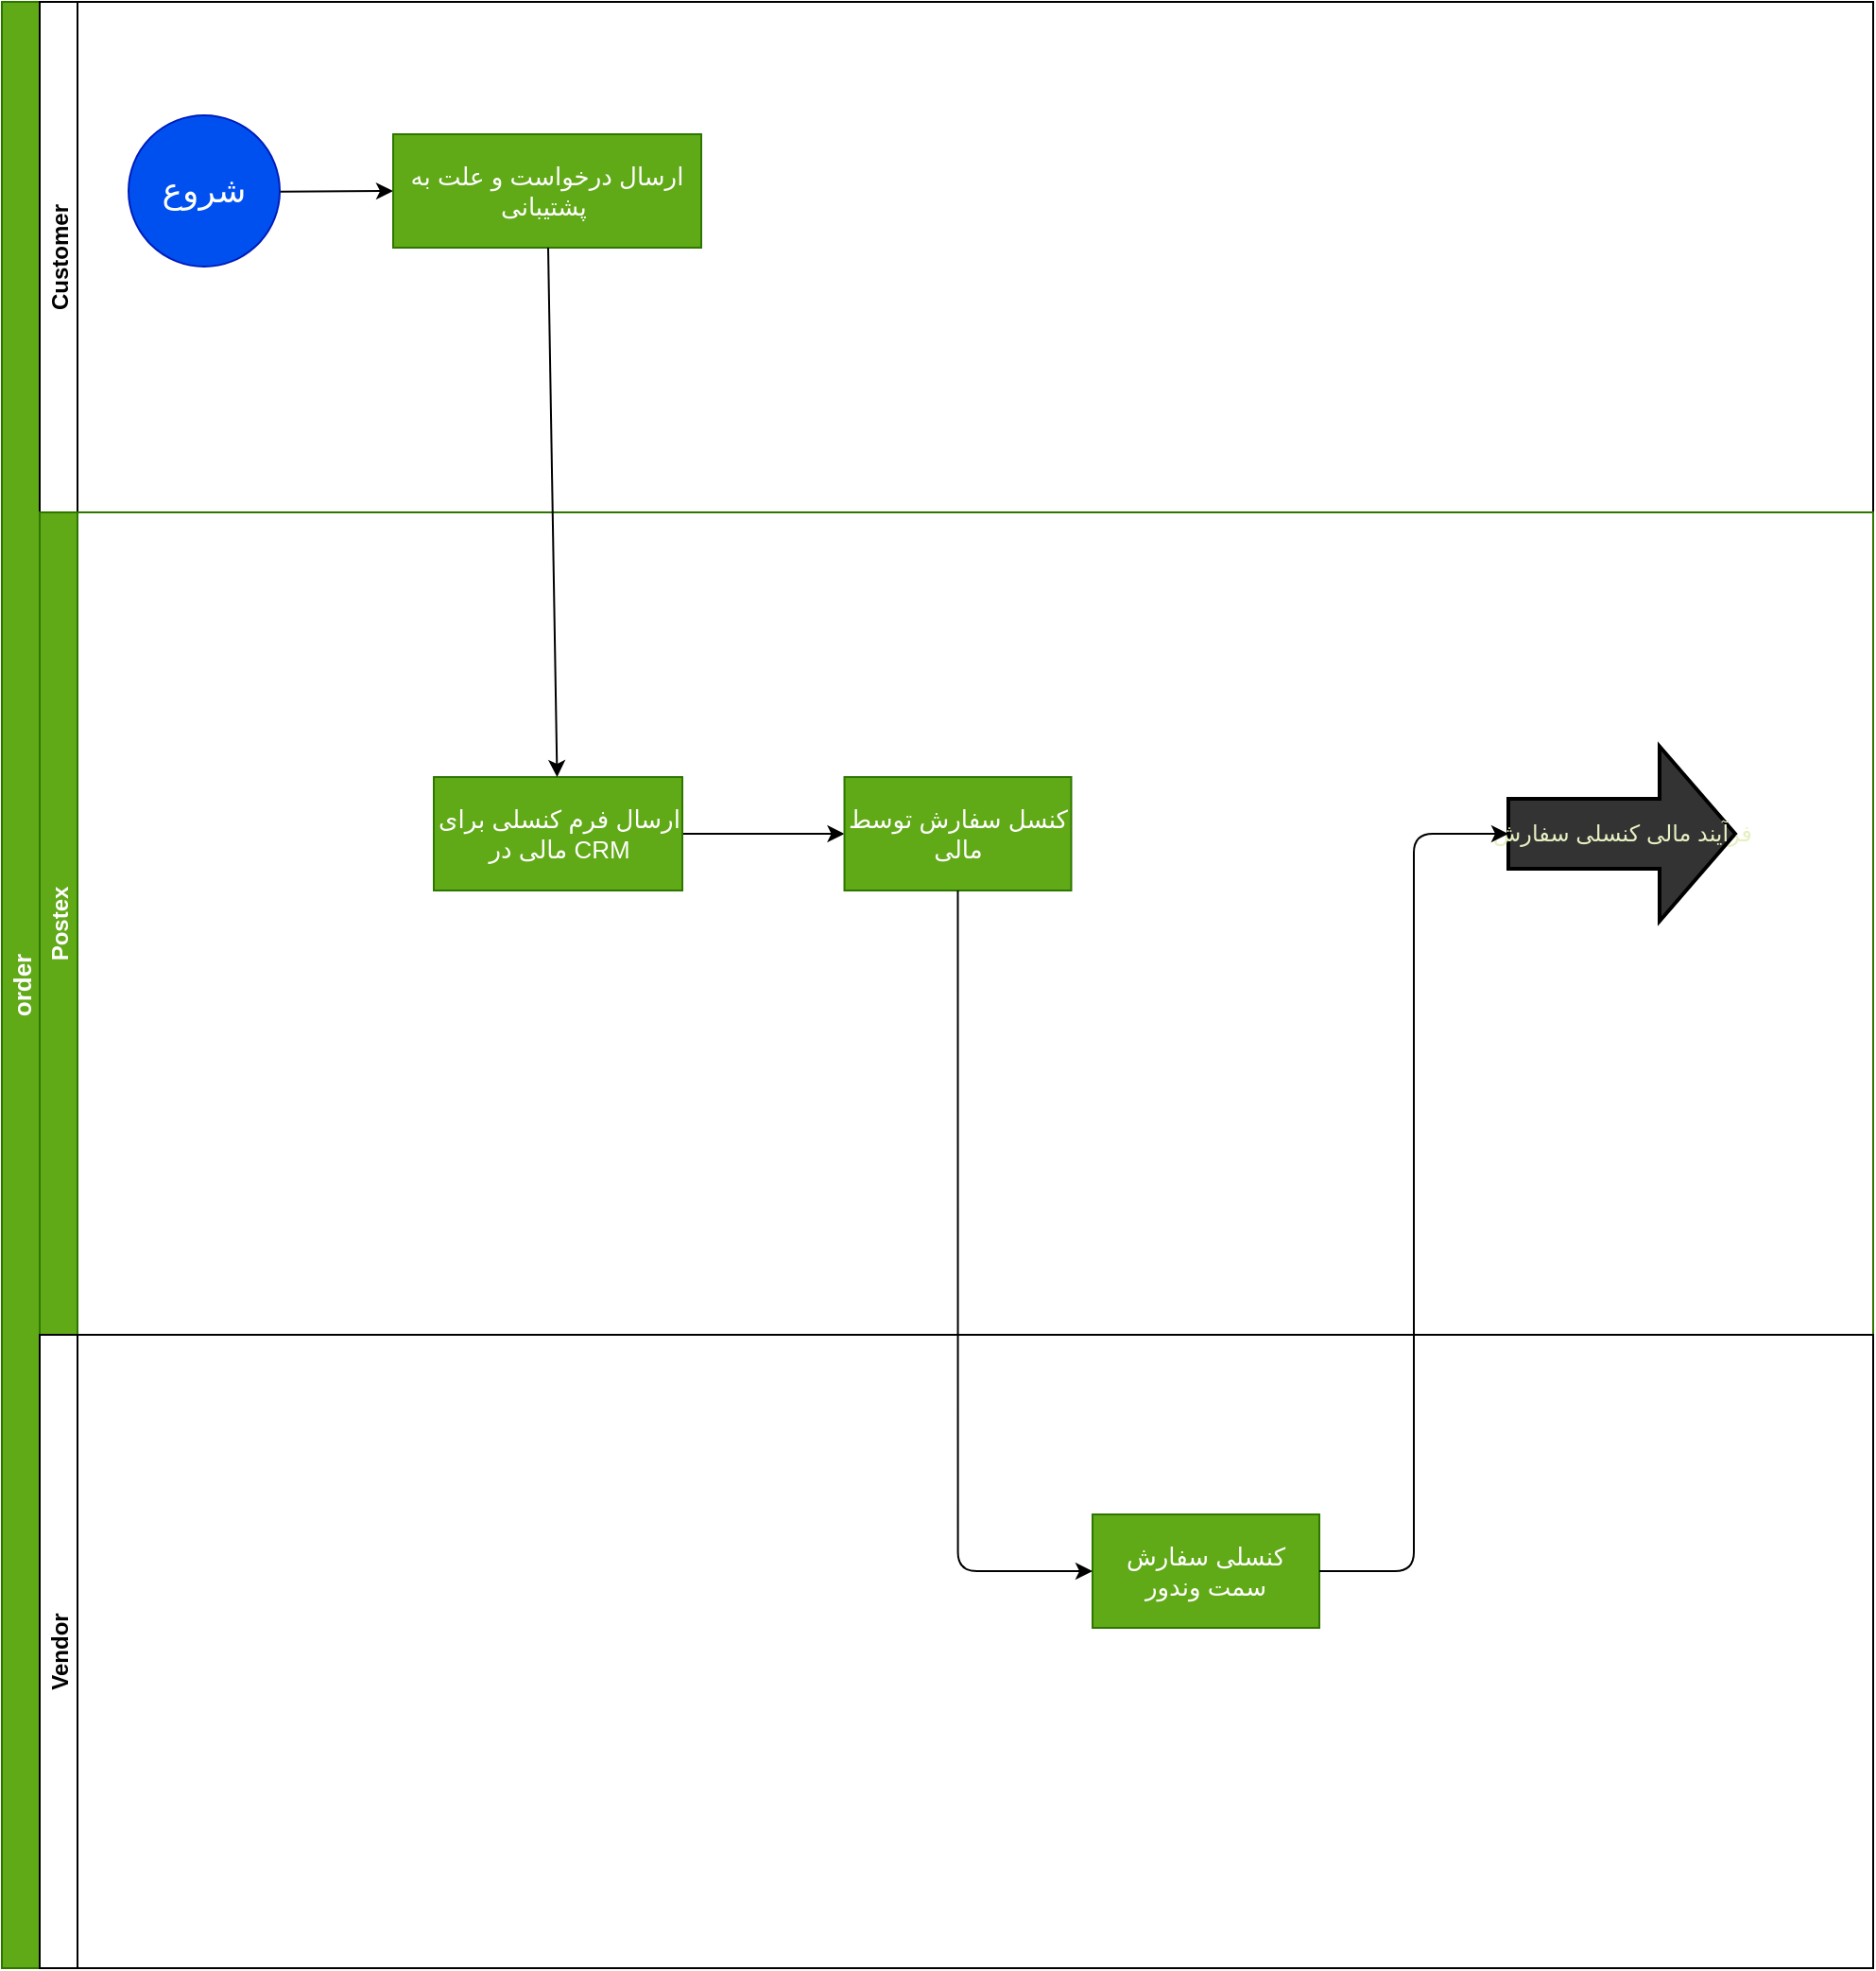 <mxfile>
    <diagram id="h7SpRwS4_h1bRK7UTGT9" name="Page-1">
        <mxGraphModel dx="3280" dy="1895" grid="1" gridSize="10" guides="1" tooltips="1" connect="1" arrows="1" fold="1" page="1" pageScale="1" pageWidth="2336" pageHeight="1654" math="0" shadow="0">
            <root>
                <mxCell id="0"/>
                <mxCell id="1" parent="0"/>
                <mxCell id="2" value="order" style="swimlane;childLayout=stackLayout;resizeParent=1;resizeParentMax=0;horizontal=0;startSize=20;horizontalStack=0;fillColor=#60a917;strokeColor=#2D7600;fontColor=#ffffff;fontSize=13;" parent="1" vertex="1">
                    <mxGeometry x="83" y="80" width="990" height="1040" as="geometry"/>
                </mxCell>
                <mxCell id="3" value="Customer" style="swimlane;startSize=20;horizontal=0;" parent="2" vertex="1">
                    <mxGeometry x="20" width="970" height="270" as="geometry"/>
                </mxCell>
                <mxCell id="71" value="" style="edgeStyle=none;html=1;" parent="3" source="6" target="70" edge="1">
                    <mxGeometry relative="1" as="geometry"/>
                </mxCell>
                <mxCell id="6" value="&lt;font style=&quot;font-size: 18px&quot;&gt;شروع&lt;/font&gt;" style="ellipse;whiteSpace=wrap;html=1;aspect=fixed;fontSize=13;fillColor=#0050ef;strokeColor=#001DBC;fontColor=#ffffff;" parent="3" vertex="1">
                    <mxGeometry x="47" y="60" width="80" height="80" as="geometry"/>
                </mxCell>
                <mxCell id="70" value="ارسال درخواست و علت به پشتیبانی&amp;nbsp;" style="whiteSpace=wrap;html=1;fontSize=13;fontColor=#ffffff;strokeColor=#2D7600;fillColor=#60a917;" parent="3" vertex="1">
                    <mxGeometry x="187" y="70" width="163" height="60" as="geometry"/>
                </mxCell>
                <mxCell id="4" value="Postex" style="swimlane;startSize=20;horizontal=0;fillColor=#60a917;strokeColor=#2D7600;fontColor=#ffffff;" parent="2" vertex="1">
                    <mxGeometry x="20" y="270" width="970" height="435" as="geometry"/>
                </mxCell>
                <mxCell id="75" value="" style="edgeStyle=none;html=1;" parent="4" source="72" target="74" edge="1">
                    <mxGeometry relative="1" as="geometry"/>
                </mxCell>
                <mxCell id="72" value="ارسال فرم کنسلی برای مالی در CRM" style="whiteSpace=wrap;html=1;fontSize=13;fontColor=#ffffff;strokeColor=#2D7600;fillColor=#60a917;" parent="4" vertex="1">
                    <mxGeometry x="208.5" y="140" width="131.5" height="60" as="geometry"/>
                </mxCell>
                <mxCell id="74" value="کنسل سفارش توسط مالی" style="whiteSpace=wrap;html=1;fontSize=13;fontColor=#ffffff;strokeColor=#2D7600;fillColor=#60a917;" parent="4" vertex="1">
                    <mxGeometry x="425.75" y="140" width="120" height="60" as="geometry"/>
                </mxCell>
                <mxCell id="95" value="فرآیند مالی کنسلی سفارش" style="verticalLabelPosition=middle;verticalAlign=middle;html=1;strokeWidth=2;shape=mxgraph.arrows2.arrow;dy=0.6;dx=40;notch=0;fontSize=12;fontColor=#E5F0C2;horizontal=1;labelPosition=center;align=center;fillColor=#333333;" vertex="1" parent="4">
                    <mxGeometry x="777" y="123.75" width="120" height="92.5" as="geometry"/>
                </mxCell>
                <mxCell id="13" value="Vendor" style="swimlane;startSize=20;horizontal=0;" parent="2" vertex="1">
                    <mxGeometry x="20" y="705" width="970" height="335" as="geometry"/>
                </mxCell>
                <mxCell id="98" value="کنسلی سفارش سمت وندور" style="whiteSpace=wrap;html=1;fontSize=13;fontColor=#ffffff;strokeColor=#2D7600;fillColor=#60a917;" vertex="1" parent="13">
                    <mxGeometry x="557" y="95" width="120" height="60" as="geometry"/>
                </mxCell>
                <mxCell id="73" value="" style="edgeStyle=none;html=1;" parent="2" source="70" target="72" edge="1">
                    <mxGeometry relative="1" as="geometry"/>
                </mxCell>
                <mxCell id="99" style="edgeStyle=orthogonalEdgeStyle;html=1;exitX=0.5;exitY=1;exitDx=0;exitDy=0;entryX=0;entryY=0.5;entryDx=0;entryDy=0;" edge="1" parent="2" source="74" target="98">
                    <mxGeometry relative="1" as="geometry"/>
                </mxCell>
                <mxCell id="100" style="edgeStyle=orthogonalEdgeStyle;html=1;exitX=1;exitY=0.5;exitDx=0;exitDy=0;entryX=0;entryY=0.5;entryDx=0;entryDy=0;entryPerimeter=0;" edge="1" parent="2" source="98" target="95">
                    <mxGeometry relative="1" as="geometry"/>
                </mxCell>
            </root>
        </mxGraphModel>
    </diagram>
</mxfile>